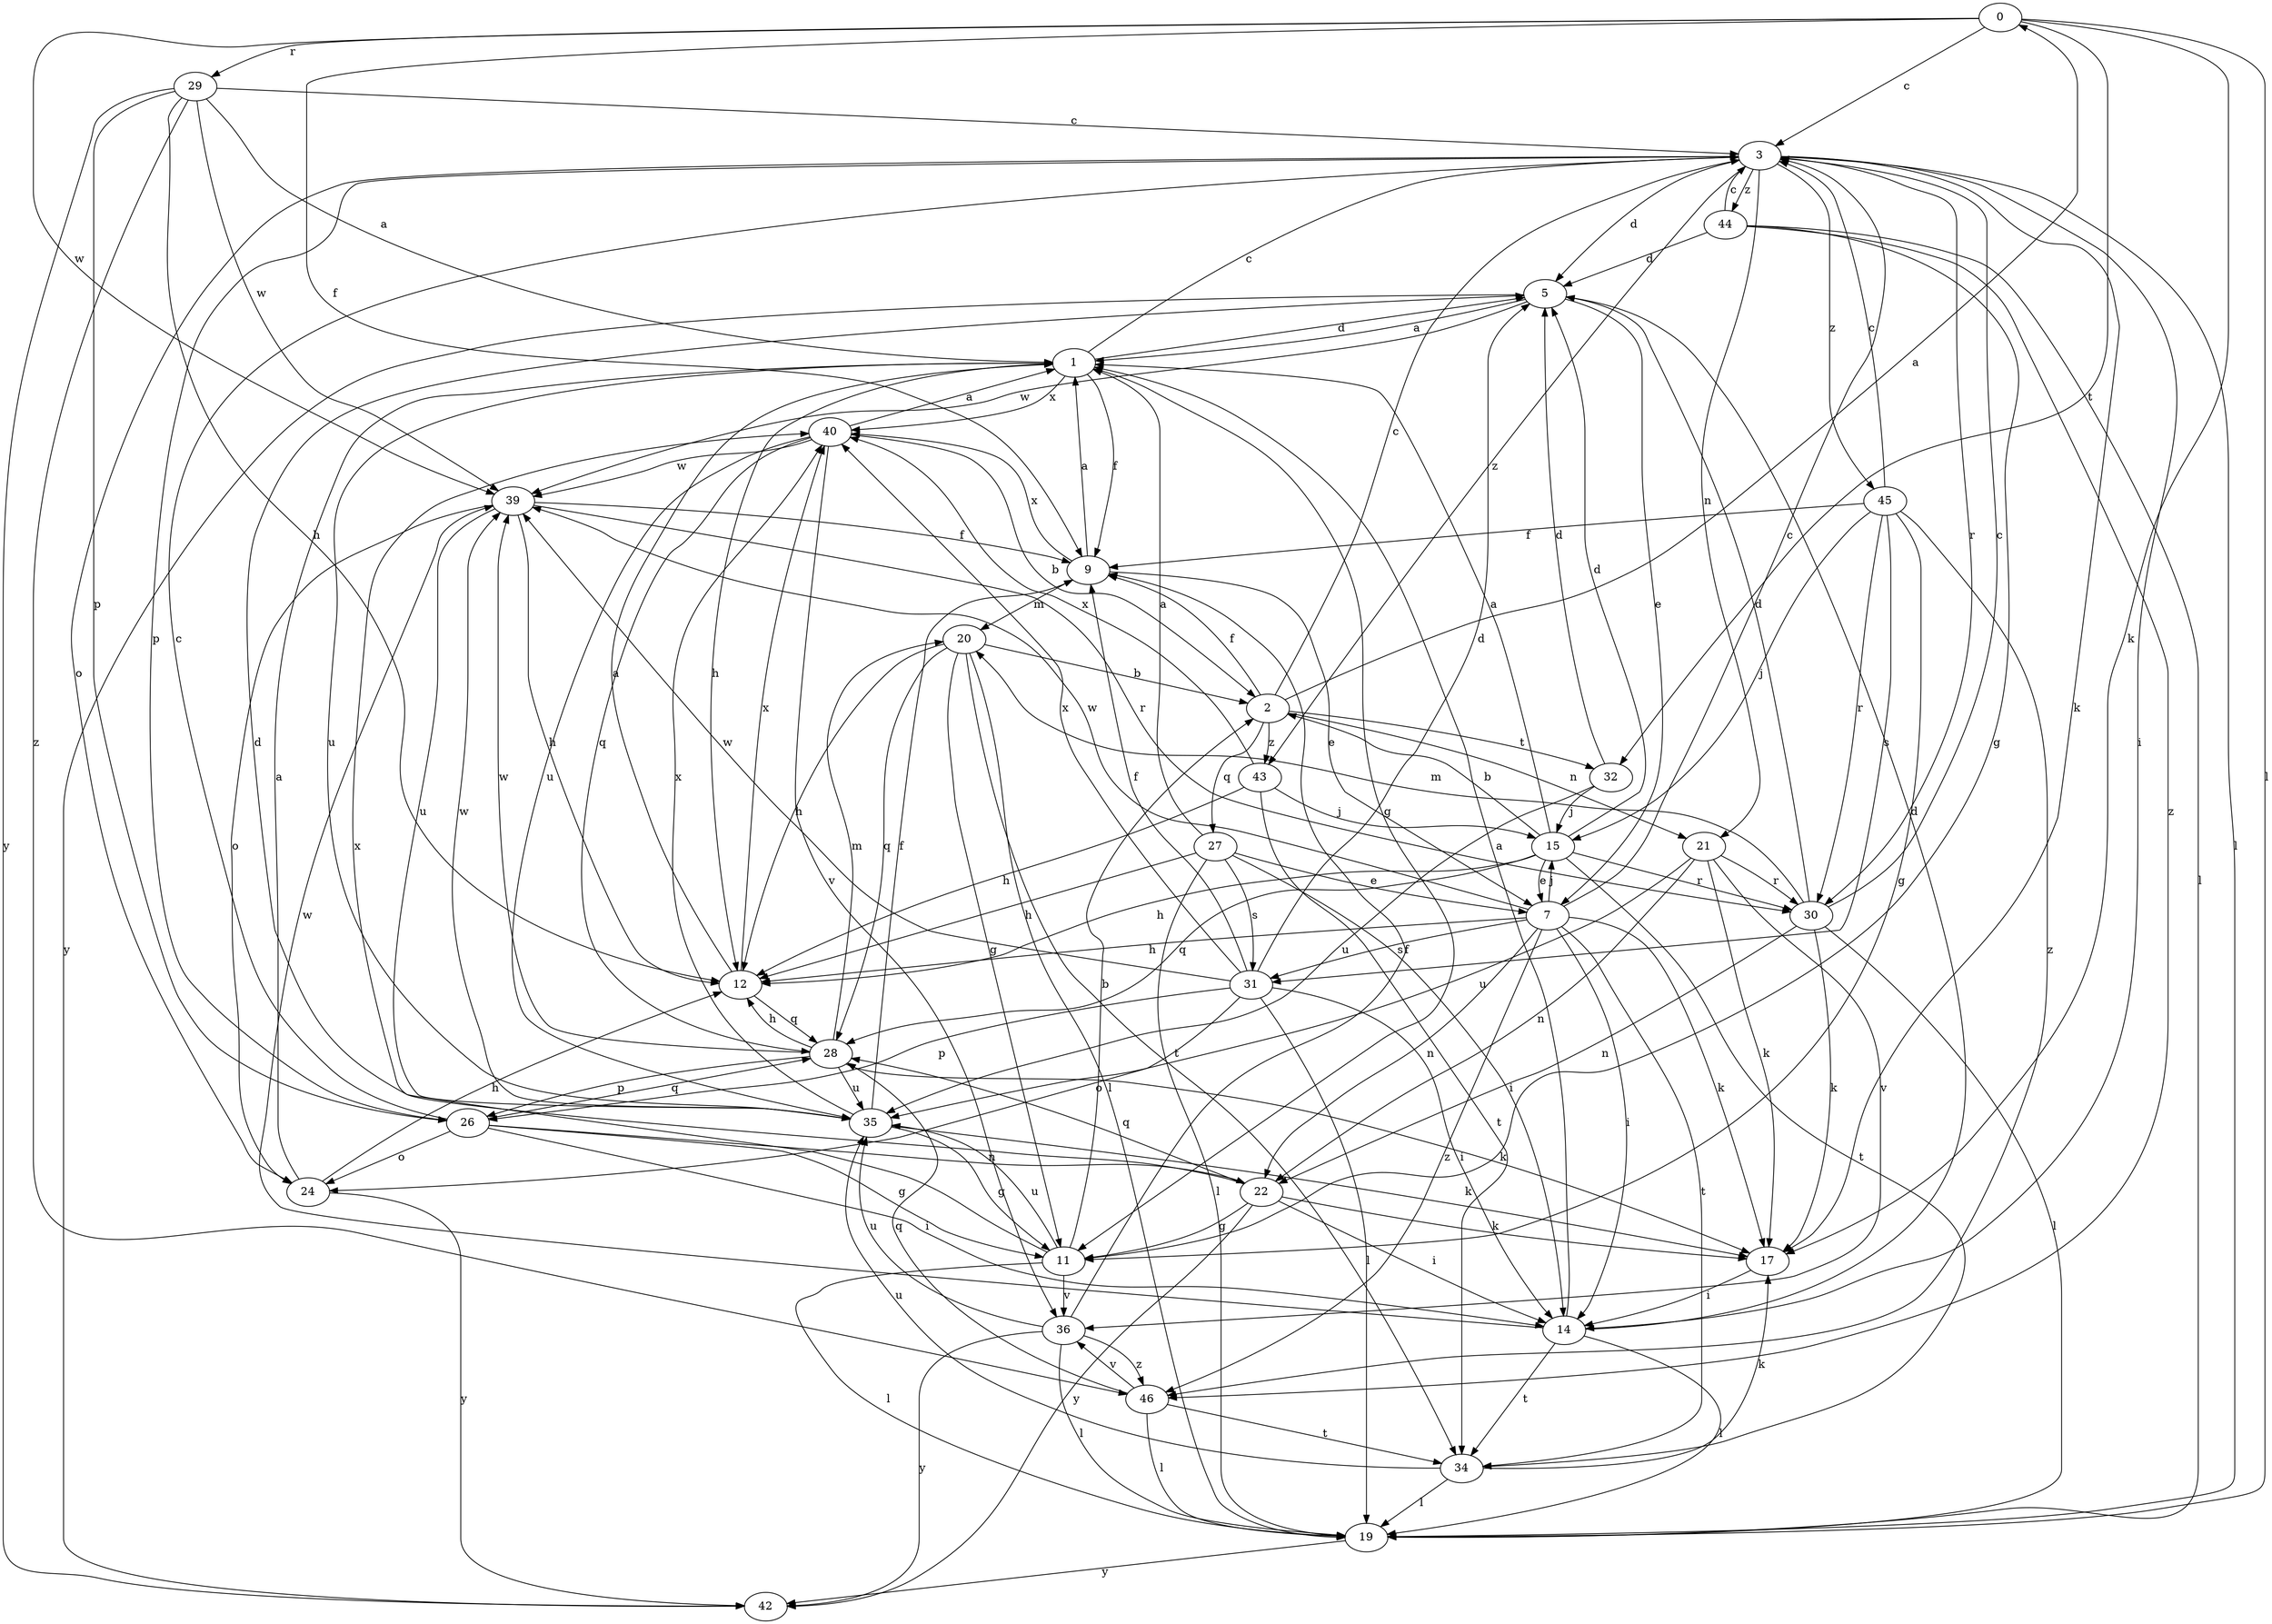 strict digraph  {
0;
1;
2;
3;
5;
7;
9;
11;
12;
14;
15;
17;
19;
20;
21;
22;
24;
26;
27;
28;
29;
30;
31;
32;
34;
35;
36;
39;
40;
42;
43;
44;
45;
46;
0 -> 3  [label=c];
0 -> 9  [label=f];
0 -> 17  [label=k];
0 -> 19  [label=l];
0 -> 29  [label=r];
0 -> 32  [label=t];
0 -> 39  [label=w];
1 -> 3  [label=c];
1 -> 5  [label=d];
1 -> 9  [label=f];
1 -> 11  [label=g];
1 -> 12  [label=h];
1 -> 35  [label=u];
1 -> 40  [label=x];
2 -> 0  [label=a];
2 -> 3  [label=c];
2 -> 9  [label=f];
2 -> 21  [label=n];
2 -> 27  [label=q];
2 -> 32  [label=t];
2 -> 43  [label=z];
3 -> 5  [label=d];
3 -> 14  [label=i];
3 -> 17  [label=k];
3 -> 19  [label=l];
3 -> 21  [label=n];
3 -> 24  [label=o];
3 -> 26  [label=p];
3 -> 30  [label=r];
3 -> 43  [label=z];
3 -> 44  [label=z];
3 -> 45  [label=z];
5 -> 1  [label=a];
5 -> 7  [label=e];
5 -> 39  [label=w];
5 -> 42  [label=y];
7 -> 3  [label=c];
7 -> 12  [label=h];
7 -> 14  [label=i];
7 -> 15  [label=j];
7 -> 17  [label=k];
7 -> 22  [label=n];
7 -> 31  [label=s];
7 -> 34  [label=t];
7 -> 39  [label=w];
7 -> 46  [label=z];
9 -> 1  [label=a];
9 -> 7  [label=e];
9 -> 20  [label=m];
9 -> 40  [label=x];
11 -> 2  [label=b];
11 -> 19  [label=l];
11 -> 35  [label=u];
11 -> 36  [label=v];
11 -> 40  [label=x];
12 -> 1  [label=a];
12 -> 28  [label=q];
12 -> 40  [label=x];
14 -> 1  [label=a];
14 -> 5  [label=d];
14 -> 19  [label=l];
14 -> 34  [label=t];
14 -> 39  [label=w];
15 -> 1  [label=a];
15 -> 2  [label=b];
15 -> 5  [label=d];
15 -> 7  [label=e];
15 -> 12  [label=h];
15 -> 28  [label=q];
15 -> 30  [label=r];
15 -> 34  [label=t];
17 -> 14  [label=i];
19 -> 42  [label=y];
20 -> 2  [label=b];
20 -> 11  [label=g];
20 -> 12  [label=h];
20 -> 19  [label=l];
20 -> 28  [label=q];
20 -> 34  [label=t];
21 -> 17  [label=k];
21 -> 22  [label=n];
21 -> 30  [label=r];
21 -> 35  [label=u];
21 -> 36  [label=v];
22 -> 5  [label=d];
22 -> 11  [label=g];
22 -> 14  [label=i];
22 -> 17  [label=k];
22 -> 28  [label=q];
22 -> 42  [label=y];
24 -> 1  [label=a];
24 -> 12  [label=h];
24 -> 42  [label=y];
26 -> 3  [label=c];
26 -> 11  [label=g];
26 -> 14  [label=i];
26 -> 22  [label=n];
26 -> 24  [label=o];
26 -> 28  [label=q];
27 -> 1  [label=a];
27 -> 7  [label=e];
27 -> 12  [label=h];
27 -> 14  [label=i];
27 -> 19  [label=l];
27 -> 31  [label=s];
28 -> 12  [label=h];
28 -> 17  [label=k];
28 -> 20  [label=m];
28 -> 26  [label=p];
28 -> 35  [label=u];
28 -> 39  [label=w];
29 -> 1  [label=a];
29 -> 3  [label=c];
29 -> 12  [label=h];
29 -> 26  [label=p];
29 -> 39  [label=w];
29 -> 42  [label=y];
29 -> 46  [label=z];
30 -> 3  [label=c];
30 -> 5  [label=d];
30 -> 17  [label=k];
30 -> 19  [label=l];
30 -> 20  [label=m];
30 -> 22  [label=n];
31 -> 5  [label=d];
31 -> 9  [label=f];
31 -> 14  [label=i];
31 -> 19  [label=l];
31 -> 24  [label=o];
31 -> 26  [label=p];
31 -> 39  [label=w];
31 -> 40  [label=x];
32 -> 5  [label=d];
32 -> 15  [label=j];
32 -> 35  [label=u];
34 -> 17  [label=k];
34 -> 19  [label=l];
34 -> 35  [label=u];
35 -> 9  [label=f];
35 -> 11  [label=g];
35 -> 17  [label=k];
35 -> 39  [label=w];
35 -> 40  [label=x];
36 -> 9  [label=f];
36 -> 19  [label=l];
36 -> 35  [label=u];
36 -> 42  [label=y];
36 -> 46  [label=z];
39 -> 9  [label=f];
39 -> 12  [label=h];
39 -> 24  [label=o];
39 -> 30  [label=r];
39 -> 35  [label=u];
40 -> 1  [label=a];
40 -> 2  [label=b];
40 -> 28  [label=q];
40 -> 35  [label=u];
40 -> 36  [label=v];
40 -> 39  [label=w];
43 -> 12  [label=h];
43 -> 15  [label=j];
43 -> 34  [label=t];
43 -> 40  [label=x];
44 -> 3  [label=c];
44 -> 5  [label=d];
44 -> 11  [label=g];
44 -> 19  [label=l];
44 -> 46  [label=z];
45 -> 3  [label=c];
45 -> 9  [label=f];
45 -> 11  [label=g];
45 -> 15  [label=j];
45 -> 30  [label=r];
45 -> 31  [label=s];
45 -> 46  [label=z];
46 -> 19  [label=l];
46 -> 28  [label=q];
46 -> 34  [label=t];
46 -> 36  [label=v];
}
